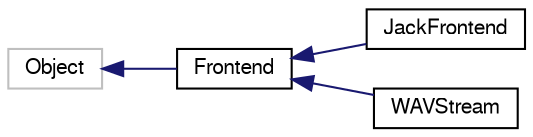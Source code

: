 digraph "Graphical Class Hierarchy"
{
  edge [fontname="FreeSans",fontsize="10",labelfontname="FreeSans",labelfontsize="10"];
  node [fontname="FreeSans",fontsize="10",shape=record];
  rankdir="LR";
  Node1 [label="Object",height=0.2,width=0.4,color="grey75", fillcolor="white", style="filled"];
  Node1 -> Node2 [dir="back",color="midnightblue",fontsize="10",style="solid",fontname="FreeSans"];
  Node2 [label="Frontend",height=0.2,width=0.4,color="black", fillcolor="white", style="filled",URL="$class_frontend.html",tooltip="Base class for frontends that act as streams of I/Q data. "];
  Node2 -> Node3 [dir="back",color="midnightblue",fontsize="10",style="solid",fontname="FreeSans"];
  Node3 [label="JackFrontend",height=0.2,width=0.4,color="black", fillcolor="white", style="filled",URL="$class_jack_frontend.html",tooltip="Frontend class that reads sound data from JACK server. "];
  Node2 -> Node4 [dir="back",color="midnightblue",fontsize="10",style="solid",fontname="FreeSans"];
  Node4 [label="WAVStream",height=0.2,width=0.4,color="black", fillcolor="white", style="filled",URL="$class_w_a_v_stream.html",tooltip="Frontend class that reads I/Q data from a WAV stream (file). "];
}
